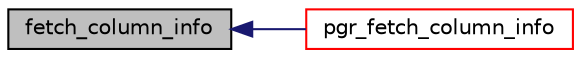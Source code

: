 digraph "fetch_column_info"
{
  edge [fontname="Helvetica",fontsize="10",labelfontname="Helvetica",labelfontsize="10"];
  node [fontname="Helvetica",fontsize="10",shape=record];
  rankdir="LR";
  Node1 [label="fetch_column_info",height=0.2,width=0.4,color="black", fillcolor="grey75", style="filled" fontcolor="black"];
  Node1 -> Node2 [dir="back",color="midnightblue",fontsize="10",style="solid",fontname="Helvetica"];
  Node2 [label="pgr_fetch_column_info",height=0.2,width=0.4,color="red", fillcolor="white", style="filled",URL="$get__check__data_8h.html#ae6967f852e7bc95d5d5131b06131de46"];
}
